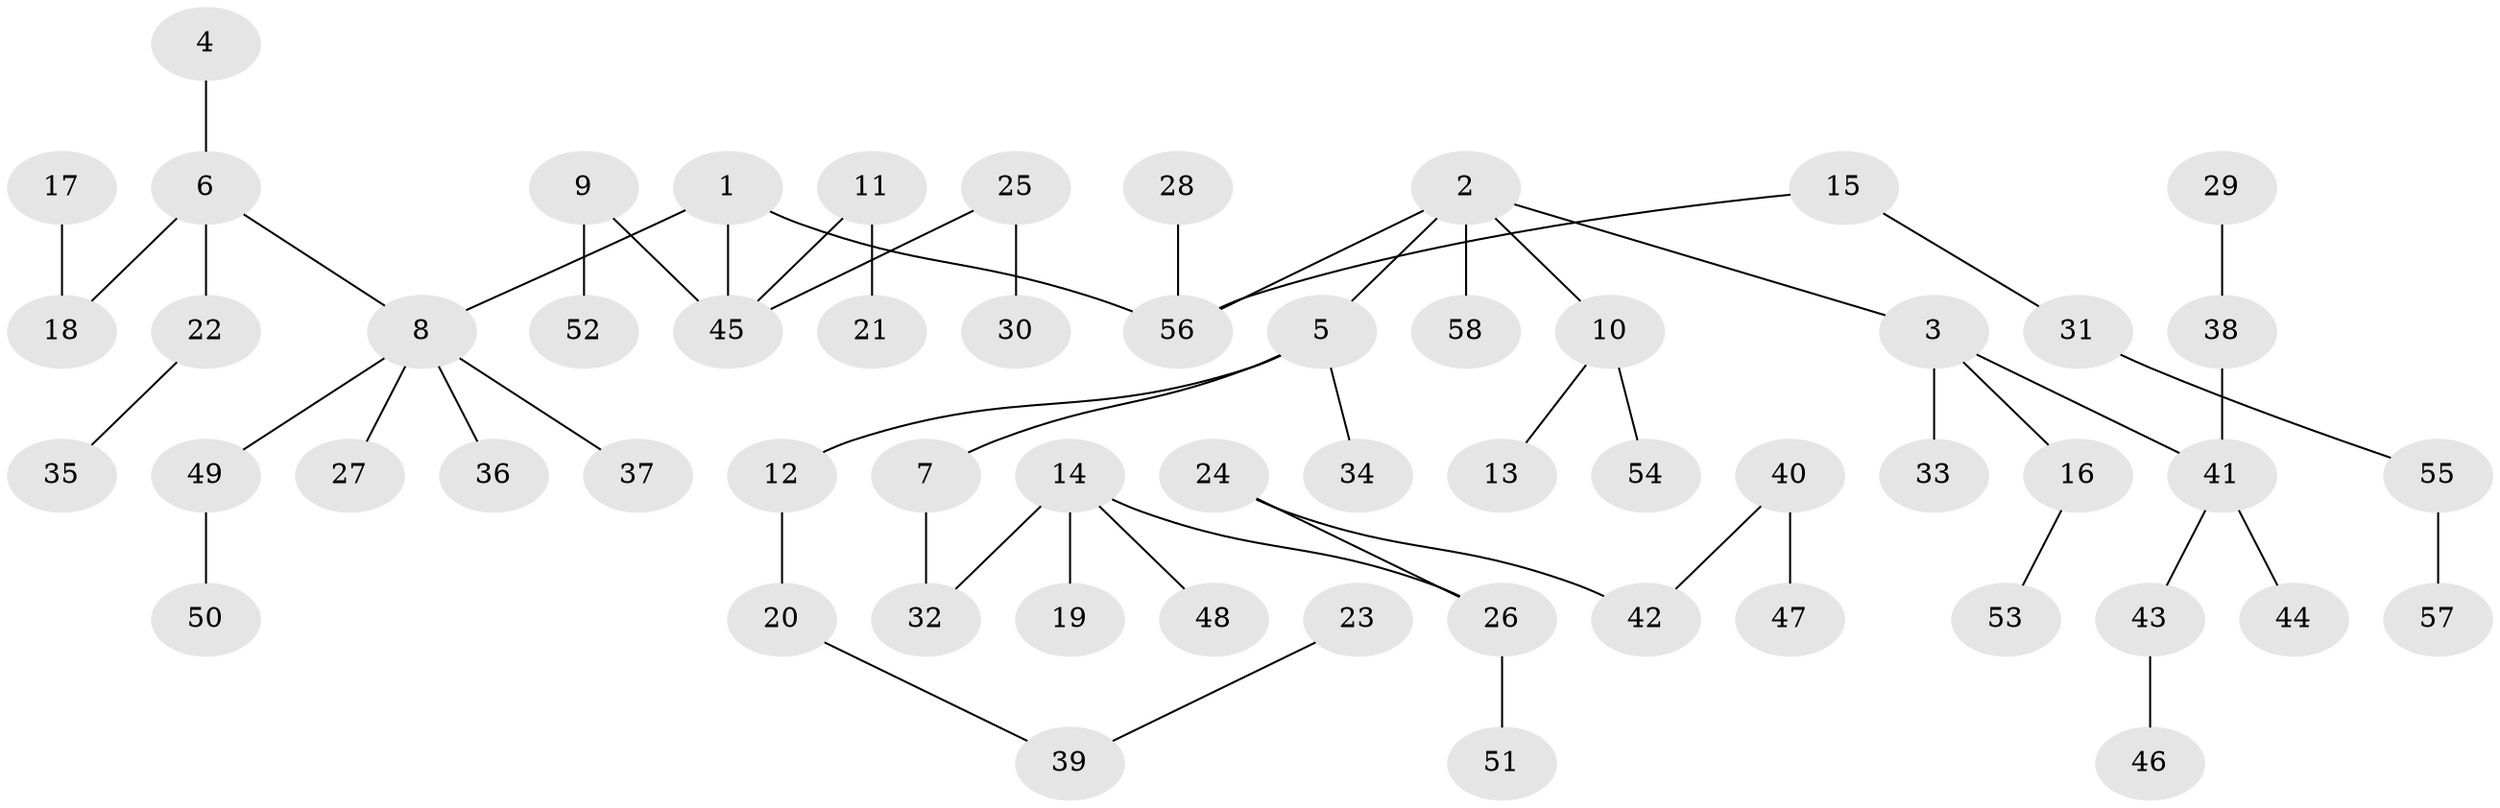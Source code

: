 // original degree distribution, {6: 0.017241379310344827, 3: 0.13793103448275862, 7: 0.008620689655172414, 5: 0.034482758620689655, 2: 0.25, 1: 0.49137931034482757, 4: 0.0603448275862069}
// Generated by graph-tools (version 1.1) at 2025/02/03/09/25 03:02:27]
// undirected, 58 vertices, 57 edges
graph export_dot {
graph [start="1"]
  node [color=gray90,style=filled];
  1;
  2;
  3;
  4;
  5;
  6;
  7;
  8;
  9;
  10;
  11;
  12;
  13;
  14;
  15;
  16;
  17;
  18;
  19;
  20;
  21;
  22;
  23;
  24;
  25;
  26;
  27;
  28;
  29;
  30;
  31;
  32;
  33;
  34;
  35;
  36;
  37;
  38;
  39;
  40;
  41;
  42;
  43;
  44;
  45;
  46;
  47;
  48;
  49;
  50;
  51;
  52;
  53;
  54;
  55;
  56;
  57;
  58;
  1 -- 8 [weight=1.0];
  1 -- 45 [weight=1.0];
  1 -- 56 [weight=1.0];
  2 -- 3 [weight=1.0];
  2 -- 5 [weight=1.0];
  2 -- 10 [weight=1.0];
  2 -- 56 [weight=1.0];
  2 -- 58 [weight=1.0];
  3 -- 16 [weight=1.0];
  3 -- 33 [weight=1.0];
  3 -- 41 [weight=1.0];
  4 -- 6 [weight=1.0];
  5 -- 7 [weight=1.0];
  5 -- 12 [weight=1.0];
  5 -- 34 [weight=1.0];
  6 -- 8 [weight=1.0];
  6 -- 18 [weight=1.0];
  6 -- 22 [weight=1.0];
  7 -- 32 [weight=1.0];
  8 -- 27 [weight=1.0];
  8 -- 36 [weight=1.0];
  8 -- 37 [weight=1.0];
  8 -- 49 [weight=1.0];
  9 -- 45 [weight=1.0];
  9 -- 52 [weight=1.0];
  10 -- 13 [weight=1.0];
  10 -- 54 [weight=1.0];
  11 -- 21 [weight=1.0];
  11 -- 45 [weight=1.0];
  12 -- 20 [weight=1.0];
  14 -- 19 [weight=1.0];
  14 -- 26 [weight=1.0];
  14 -- 32 [weight=1.0];
  14 -- 48 [weight=1.0];
  15 -- 31 [weight=1.0];
  15 -- 56 [weight=1.0];
  16 -- 53 [weight=1.0];
  17 -- 18 [weight=1.0];
  20 -- 39 [weight=1.0];
  22 -- 35 [weight=1.0];
  23 -- 39 [weight=1.0];
  24 -- 26 [weight=1.0];
  24 -- 42 [weight=1.0];
  25 -- 30 [weight=1.0];
  25 -- 45 [weight=1.0];
  26 -- 51 [weight=1.0];
  28 -- 56 [weight=1.0];
  29 -- 38 [weight=1.0];
  31 -- 55 [weight=1.0];
  38 -- 41 [weight=1.0];
  40 -- 42 [weight=1.0];
  40 -- 47 [weight=1.0];
  41 -- 43 [weight=1.0];
  41 -- 44 [weight=1.0];
  43 -- 46 [weight=1.0];
  49 -- 50 [weight=1.0];
  55 -- 57 [weight=1.0];
}

